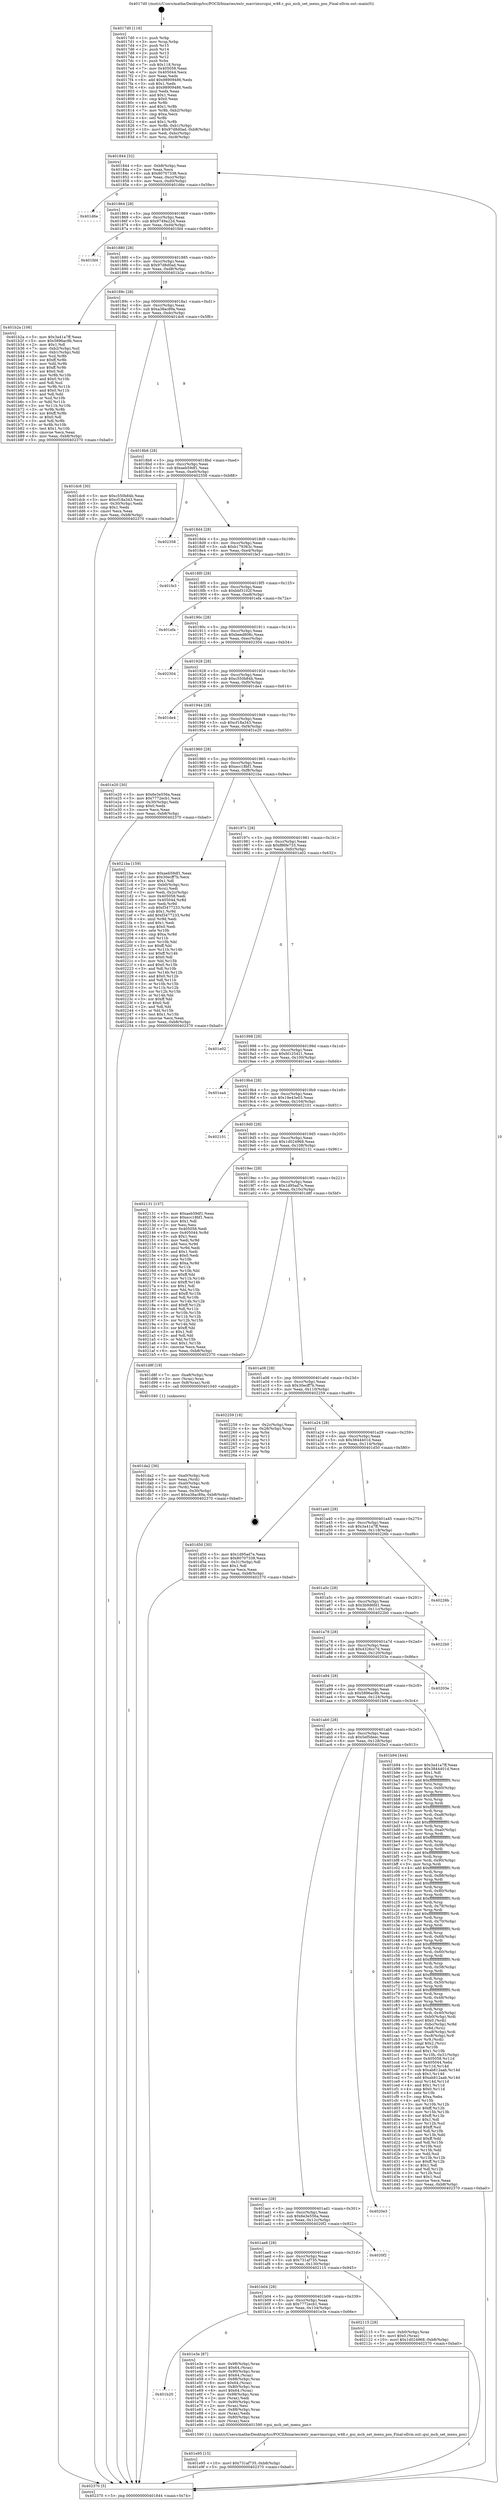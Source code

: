 digraph "0x4017d0" {
  label = "0x4017d0 (/mnt/c/Users/mathe/Desktop/tcc/POCII/binaries/extr_macvimsrcgui_w48.c_gui_mch_set_menu_pos_Final-ollvm.out::main(0))"
  labelloc = "t"
  node[shape=record]

  Entry [label="",width=0.3,height=0.3,shape=circle,fillcolor=black,style=filled]
  "0x401844" [label="{
     0x401844 [32]\l
     | [instrs]\l
     &nbsp;&nbsp;0x401844 \<+6\>: mov -0xb8(%rbp),%eax\l
     &nbsp;&nbsp;0x40184a \<+2\>: mov %eax,%ecx\l
     &nbsp;&nbsp;0x40184c \<+6\>: sub $0x80707338,%ecx\l
     &nbsp;&nbsp;0x401852 \<+6\>: mov %eax,-0xcc(%rbp)\l
     &nbsp;&nbsp;0x401858 \<+6\>: mov %ecx,-0xd0(%rbp)\l
     &nbsp;&nbsp;0x40185e \<+6\>: je 0000000000401d6e \<main+0x59e\>\l
  }"]
  "0x401d6e" [label="{
     0x401d6e\l
  }", style=dashed]
  "0x401864" [label="{
     0x401864 [28]\l
     | [instrs]\l
     &nbsp;&nbsp;0x401864 \<+5\>: jmp 0000000000401869 \<main+0x99\>\l
     &nbsp;&nbsp;0x401869 \<+6\>: mov -0xcc(%rbp),%eax\l
     &nbsp;&nbsp;0x40186f \<+5\>: sub $0x9749a22d,%eax\l
     &nbsp;&nbsp;0x401874 \<+6\>: mov %eax,-0xd4(%rbp)\l
     &nbsp;&nbsp;0x40187a \<+6\>: je 0000000000401fd4 \<main+0x804\>\l
  }"]
  Exit [label="",width=0.3,height=0.3,shape=circle,fillcolor=black,style=filled,peripheries=2]
  "0x401fd4" [label="{
     0x401fd4\l
  }", style=dashed]
  "0x401880" [label="{
     0x401880 [28]\l
     | [instrs]\l
     &nbsp;&nbsp;0x401880 \<+5\>: jmp 0000000000401885 \<main+0xb5\>\l
     &nbsp;&nbsp;0x401885 \<+6\>: mov -0xcc(%rbp),%eax\l
     &nbsp;&nbsp;0x40188b \<+5\>: sub $0x97d8d0ad,%eax\l
     &nbsp;&nbsp;0x401890 \<+6\>: mov %eax,-0xd8(%rbp)\l
     &nbsp;&nbsp;0x401896 \<+6\>: je 0000000000401b2a \<main+0x35a\>\l
  }"]
  "0x401e95" [label="{
     0x401e95 [15]\l
     | [instrs]\l
     &nbsp;&nbsp;0x401e95 \<+10\>: movl $0x731af735,-0xb8(%rbp)\l
     &nbsp;&nbsp;0x401e9f \<+5\>: jmp 0000000000402370 \<main+0xba0\>\l
  }"]
  "0x401b2a" [label="{
     0x401b2a [106]\l
     | [instrs]\l
     &nbsp;&nbsp;0x401b2a \<+5\>: mov $0x3a41a7ff,%eax\l
     &nbsp;&nbsp;0x401b2f \<+5\>: mov $0x5896ac9b,%ecx\l
     &nbsp;&nbsp;0x401b34 \<+2\>: mov $0x1,%dl\l
     &nbsp;&nbsp;0x401b36 \<+7\>: mov -0xb2(%rbp),%sil\l
     &nbsp;&nbsp;0x401b3d \<+7\>: mov -0xb1(%rbp),%dil\l
     &nbsp;&nbsp;0x401b44 \<+3\>: mov %sil,%r8b\l
     &nbsp;&nbsp;0x401b47 \<+4\>: xor $0xff,%r8b\l
     &nbsp;&nbsp;0x401b4b \<+3\>: mov %dil,%r9b\l
     &nbsp;&nbsp;0x401b4e \<+4\>: xor $0xff,%r9b\l
     &nbsp;&nbsp;0x401b52 \<+3\>: xor $0x0,%dl\l
     &nbsp;&nbsp;0x401b55 \<+3\>: mov %r8b,%r10b\l
     &nbsp;&nbsp;0x401b58 \<+4\>: and $0x0,%r10b\l
     &nbsp;&nbsp;0x401b5c \<+3\>: and %dl,%sil\l
     &nbsp;&nbsp;0x401b5f \<+3\>: mov %r9b,%r11b\l
     &nbsp;&nbsp;0x401b62 \<+4\>: and $0x0,%r11b\l
     &nbsp;&nbsp;0x401b66 \<+3\>: and %dl,%dil\l
     &nbsp;&nbsp;0x401b69 \<+3\>: or %sil,%r10b\l
     &nbsp;&nbsp;0x401b6c \<+3\>: or %dil,%r11b\l
     &nbsp;&nbsp;0x401b6f \<+3\>: xor %r11b,%r10b\l
     &nbsp;&nbsp;0x401b72 \<+3\>: or %r9b,%r8b\l
     &nbsp;&nbsp;0x401b75 \<+4\>: xor $0xff,%r8b\l
     &nbsp;&nbsp;0x401b79 \<+3\>: or $0x0,%dl\l
     &nbsp;&nbsp;0x401b7c \<+3\>: and %dl,%r8b\l
     &nbsp;&nbsp;0x401b7f \<+3\>: or %r8b,%r10b\l
     &nbsp;&nbsp;0x401b82 \<+4\>: test $0x1,%r10b\l
     &nbsp;&nbsp;0x401b86 \<+3\>: cmovne %ecx,%eax\l
     &nbsp;&nbsp;0x401b89 \<+6\>: mov %eax,-0xb8(%rbp)\l
     &nbsp;&nbsp;0x401b8f \<+5\>: jmp 0000000000402370 \<main+0xba0\>\l
  }"]
  "0x40189c" [label="{
     0x40189c [28]\l
     | [instrs]\l
     &nbsp;&nbsp;0x40189c \<+5\>: jmp 00000000004018a1 \<main+0xd1\>\l
     &nbsp;&nbsp;0x4018a1 \<+6\>: mov -0xcc(%rbp),%eax\l
     &nbsp;&nbsp;0x4018a7 \<+5\>: sub $0xa38ac89a,%eax\l
     &nbsp;&nbsp;0x4018ac \<+6\>: mov %eax,-0xdc(%rbp)\l
     &nbsp;&nbsp;0x4018b2 \<+6\>: je 0000000000401dc6 \<main+0x5f6\>\l
  }"]
  "0x402370" [label="{
     0x402370 [5]\l
     | [instrs]\l
     &nbsp;&nbsp;0x402370 \<+5\>: jmp 0000000000401844 \<main+0x74\>\l
  }"]
  "0x4017d0" [label="{
     0x4017d0 [116]\l
     | [instrs]\l
     &nbsp;&nbsp;0x4017d0 \<+1\>: push %rbp\l
     &nbsp;&nbsp;0x4017d1 \<+3\>: mov %rsp,%rbp\l
     &nbsp;&nbsp;0x4017d4 \<+2\>: push %r15\l
     &nbsp;&nbsp;0x4017d6 \<+2\>: push %r14\l
     &nbsp;&nbsp;0x4017d8 \<+2\>: push %r13\l
     &nbsp;&nbsp;0x4017da \<+2\>: push %r12\l
     &nbsp;&nbsp;0x4017dc \<+1\>: push %rbx\l
     &nbsp;&nbsp;0x4017dd \<+7\>: sub $0x118,%rsp\l
     &nbsp;&nbsp;0x4017e4 \<+7\>: mov 0x405058,%eax\l
     &nbsp;&nbsp;0x4017eb \<+7\>: mov 0x405044,%ecx\l
     &nbsp;&nbsp;0x4017f2 \<+2\>: mov %eax,%edx\l
     &nbsp;&nbsp;0x4017f4 \<+6\>: add $0x98909486,%edx\l
     &nbsp;&nbsp;0x4017fa \<+3\>: sub $0x1,%edx\l
     &nbsp;&nbsp;0x4017fd \<+6\>: sub $0x98909486,%edx\l
     &nbsp;&nbsp;0x401803 \<+3\>: imul %edx,%eax\l
     &nbsp;&nbsp;0x401806 \<+3\>: and $0x1,%eax\l
     &nbsp;&nbsp;0x401809 \<+3\>: cmp $0x0,%eax\l
     &nbsp;&nbsp;0x40180c \<+4\>: sete %r8b\l
     &nbsp;&nbsp;0x401810 \<+4\>: and $0x1,%r8b\l
     &nbsp;&nbsp;0x401814 \<+7\>: mov %r8b,-0xb2(%rbp)\l
     &nbsp;&nbsp;0x40181b \<+3\>: cmp $0xa,%ecx\l
     &nbsp;&nbsp;0x40181e \<+4\>: setl %r8b\l
     &nbsp;&nbsp;0x401822 \<+4\>: and $0x1,%r8b\l
     &nbsp;&nbsp;0x401826 \<+7\>: mov %r8b,-0xb1(%rbp)\l
     &nbsp;&nbsp;0x40182d \<+10\>: movl $0x97d8d0ad,-0xb8(%rbp)\l
     &nbsp;&nbsp;0x401837 \<+6\>: mov %edi,-0xbc(%rbp)\l
     &nbsp;&nbsp;0x40183d \<+7\>: mov %rsi,-0xc8(%rbp)\l
  }"]
  "0x401b20" [label="{
     0x401b20\l
  }", style=dashed]
  "0x401dc6" [label="{
     0x401dc6 [30]\l
     | [instrs]\l
     &nbsp;&nbsp;0x401dc6 \<+5\>: mov $0xc550b84b,%eax\l
     &nbsp;&nbsp;0x401dcb \<+5\>: mov $0xcf18a343,%ecx\l
     &nbsp;&nbsp;0x401dd0 \<+3\>: mov -0x30(%rbp),%edx\l
     &nbsp;&nbsp;0x401dd3 \<+3\>: cmp $0x1,%edx\l
     &nbsp;&nbsp;0x401dd6 \<+3\>: cmovl %ecx,%eax\l
     &nbsp;&nbsp;0x401dd9 \<+6\>: mov %eax,-0xb8(%rbp)\l
     &nbsp;&nbsp;0x401ddf \<+5\>: jmp 0000000000402370 \<main+0xba0\>\l
  }"]
  "0x4018b8" [label="{
     0x4018b8 [28]\l
     | [instrs]\l
     &nbsp;&nbsp;0x4018b8 \<+5\>: jmp 00000000004018bd \<main+0xed\>\l
     &nbsp;&nbsp;0x4018bd \<+6\>: mov -0xcc(%rbp),%eax\l
     &nbsp;&nbsp;0x4018c3 \<+5\>: sub $0xaeb59df1,%eax\l
     &nbsp;&nbsp;0x4018c8 \<+6\>: mov %eax,-0xe0(%rbp)\l
     &nbsp;&nbsp;0x4018ce \<+6\>: je 0000000000402358 \<main+0xb88\>\l
  }"]
  "0x401e3e" [label="{
     0x401e3e [87]\l
     | [instrs]\l
     &nbsp;&nbsp;0x401e3e \<+7\>: mov -0x98(%rbp),%rax\l
     &nbsp;&nbsp;0x401e45 \<+6\>: movl $0x64,(%rax)\l
     &nbsp;&nbsp;0x401e4b \<+7\>: mov -0x90(%rbp),%rax\l
     &nbsp;&nbsp;0x401e52 \<+6\>: movl $0x64,(%rax)\l
     &nbsp;&nbsp;0x401e58 \<+7\>: mov -0x88(%rbp),%rax\l
     &nbsp;&nbsp;0x401e5f \<+6\>: movl $0x64,(%rax)\l
     &nbsp;&nbsp;0x401e65 \<+4\>: mov -0x80(%rbp),%rax\l
     &nbsp;&nbsp;0x401e69 \<+6\>: movl $0x64,(%rax)\l
     &nbsp;&nbsp;0x401e6f \<+7\>: mov -0x98(%rbp),%rax\l
     &nbsp;&nbsp;0x401e76 \<+2\>: mov (%rax),%edi\l
     &nbsp;&nbsp;0x401e78 \<+7\>: mov -0x90(%rbp),%rax\l
     &nbsp;&nbsp;0x401e7f \<+2\>: mov (%rax),%esi\l
     &nbsp;&nbsp;0x401e81 \<+7\>: mov -0x88(%rbp),%rax\l
     &nbsp;&nbsp;0x401e88 \<+2\>: mov (%rax),%edx\l
     &nbsp;&nbsp;0x401e8a \<+4\>: mov -0x80(%rbp),%rax\l
     &nbsp;&nbsp;0x401e8e \<+2\>: mov (%rax),%ecx\l
     &nbsp;&nbsp;0x401e90 \<+5\>: call 0000000000401590 \<gui_mch_set_menu_pos\>\l
     | [calls]\l
     &nbsp;&nbsp;0x401590 \{1\} (/mnt/c/Users/mathe/Desktop/tcc/POCII/binaries/extr_macvimsrcgui_w48.c_gui_mch_set_menu_pos_Final-ollvm.out::gui_mch_set_menu_pos)\l
  }"]
  "0x402358" [label="{
     0x402358\l
  }", style=dashed]
  "0x4018d4" [label="{
     0x4018d4 [28]\l
     | [instrs]\l
     &nbsp;&nbsp;0x4018d4 \<+5\>: jmp 00000000004018d9 \<main+0x109\>\l
     &nbsp;&nbsp;0x4018d9 \<+6\>: mov -0xcc(%rbp),%eax\l
     &nbsp;&nbsp;0x4018df \<+5\>: sub $0xb179363c,%eax\l
     &nbsp;&nbsp;0x4018e4 \<+6\>: mov %eax,-0xe4(%rbp)\l
     &nbsp;&nbsp;0x4018ea \<+6\>: je 0000000000401fe3 \<main+0x813\>\l
  }"]
  "0x401b04" [label="{
     0x401b04 [28]\l
     | [instrs]\l
     &nbsp;&nbsp;0x401b04 \<+5\>: jmp 0000000000401b09 \<main+0x339\>\l
     &nbsp;&nbsp;0x401b09 \<+6\>: mov -0xcc(%rbp),%eax\l
     &nbsp;&nbsp;0x401b0f \<+5\>: sub $0x7772ecb1,%eax\l
     &nbsp;&nbsp;0x401b14 \<+6\>: mov %eax,-0x134(%rbp)\l
     &nbsp;&nbsp;0x401b1a \<+6\>: je 0000000000401e3e \<main+0x66e\>\l
  }"]
  "0x401fe3" [label="{
     0x401fe3\l
  }", style=dashed]
  "0x4018f0" [label="{
     0x4018f0 [28]\l
     | [instrs]\l
     &nbsp;&nbsp;0x4018f0 \<+5\>: jmp 00000000004018f5 \<main+0x125\>\l
     &nbsp;&nbsp;0x4018f5 \<+6\>: mov -0xcc(%rbp),%eax\l
     &nbsp;&nbsp;0x4018fb \<+5\>: sub $0xbbf3102f,%eax\l
     &nbsp;&nbsp;0x401900 \<+6\>: mov %eax,-0xe8(%rbp)\l
     &nbsp;&nbsp;0x401906 \<+6\>: je 0000000000401efa \<main+0x72a\>\l
  }"]
  "0x402115" [label="{
     0x402115 [28]\l
     | [instrs]\l
     &nbsp;&nbsp;0x402115 \<+7\>: mov -0xb0(%rbp),%rax\l
     &nbsp;&nbsp;0x40211c \<+6\>: movl $0x0,(%rax)\l
     &nbsp;&nbsp;0x402122 \<+10\>: movl $0x1d024968,-0xb8(%rbp)\l
     &nbsp;&nbsp;0x40212c \<+5\>: jmp 0000000000402370 \<main+0xba0\>\l
  }"]
  "0x401efa" [label="{
     0x401efa\l
  }", style=dashed]
  "0x40190c" [label="{
     0x40190c [28]\l
     | [instrs]\l
     &nbsp;&nbsp;0x40190c \<+5\>: jmp 0000000000401911 \<main+0x141\>\l
     &nbsp;&nbsp;0x401911 \<+6\>: mov -0xcc(%rbp),%eax\l
     &nbsp;&nbsp;0x401917 \<+5\>: sub $0xbeed808c,%eax\l
     &nbsp;&nbsp;0x40191c \<+6\>: mov %eax,-0xec(%rbp)\l
     &nbsp;&nbsp;0x401922 \<+6\>: je 0000000000402304 \<main+0xb34\>\l
  }"]
  "0x401ae8" [label="{
     0x401ae8 [28]\l
     | [instrs]\l
     &nbsp;&nbsp;0x401ae8 \<+5\>: jmp 0000000000401aed \<main+0x31d\>\l
     &nbsp;&nbsp;0x401aed \<+6\>: mov -0xcc(%rbp),%eax\l
     &nbsp;&nbsp;0x401af3 \<+5\>: sub $0x731af735,%eax\l
     &nbsp;&nbsp;0x401af8 \<+6\>: mov %eax,-0x130(%rbp)\l
     &nbsp;&nbsp;0x401afe \<+6\>: je 0000000000402115 \<main+0x945\>\l
  }"]
  "0x402304" [label="{
     0x402304\l
  }", style=dashed]
  "0x401928" [label="{
     0x401928 [28]\l
     | [instrs]\l
     &nbsp;&nbsp;0x401928 \<+5\>: jmp 000000000040192d \<main+0x15d\>\l
     &nbsp;&nbsp;0x40192d \<+6\>: mov -0xcc(%rbp),%eax\l
     &nbsp;&nbsp;0x401933 \<+5\>: sub $0xc550b84b,%eax\l
     &nbsp;&nbsp;0x401938 \<+6\>: mov %eax,-0xf0(%rbp)\l
     &nbsp;&nbsp;0x40193e \<+6\>: je 0000000000401de4 \<main+0x614\>\l
  }"]
  "0x4020f2" [label="{
     0x4020f2\l
  }", style=dashed]
  "0x401de4" [label="{
     0x401de4\l
  }", style=dashed]
  "0x401944" [label="{
     0x401944 [28]\l
     | [instrs]\l
     &nbsp;&nbsp;0x401944 \<+5\>: jmp 0000000000401949 \<main+0x179\>\l
     &nbsp;&nbsp;0x401949 \<+6\>: mov -0xcc(%rbp),%eax\l
     &nbsp;&nbsp;0x40194f \<+5\>: sub $0xcf18a343,%eax\l
     &nbsp;&nbsp;0x401954 \<+6\>: mov %eax,-0xf4(%rbp)\l
     &nbsp;&nbsp;0x40195a \<+6\>: je 0000000000401e20 \<main+0x650\>\l
  }"]
  "0x401acc" [label="{
     0x401acc [28]\l
     | [instrs]\l
     &nbsp;&nbsp;0x401acc \<+5\>: jmp 0000000000401ad1 \<main+0x301\>\l
     &nbsp;&nbsp;0x401ad1 \<+6\>: mov -0xcc(%rbp),%eax\l
     &nbsp;&nbsp;0x401ad7 \<+5\>: sub $0x6e3e556a,%eax\l
     &nbsp;&nbsp;0x401adc \<+6\>: mov %eax,-0x12c(%rbp)\l
     &nbsp;&nbsp;0x401ae2 \<+6\>: je 00000000004020f2 \<main+0x922\>\l
  }"]
  "0x401e20" [label="{
     0x401e20 [30]\l
     | [instrs]\l
     &nbsp;&nbsp;0x401e20 \<+5\>: mov $0x6e3e556a,%eax\l
     &nbsp;&nbsp;0x401e25 \<+5\>: mov $0x7772ecb1,%ecx\l
     &nbsp;&nbsp;0x401e2a \<+3\>: mov -0x30(%rbp),%edx\l
     &nbsp;&nbsp;0x401e2d \<+3\>: cmp $0x0,%edx\l
     &nbsp;&nbsp;0x401e30 \<+3\>: cmove %ecx,%eax\l
     &nbsp;&nbsp;0x401e33 \<+6\>: mov %eax,-0xb8(%rbp)\l
     &nbsp;&nbsp;0x401e39 \<+5\>: jmp 0000000000402370 \<main+0xba0\>\l
  }"]
  "0x401960" [label="{
     0x401960 [28]\l
     | [instrs]\l
     &nbsp;&nbsp;0x401960 \<+5\>: jmp 0000000000401965 \<main+0x195\>\l
     &nbsp;&nbsp;0x401965 \<+6\>: mov -0xcc(%rbp),%eax\l
     &nbsp;&nbsp;0x40196b \<+5\>: sub $0xecc18bf1,%eax\l
     &nbsp;&nbsp;0x401970 \<+6\>: mov %eax,-0xf8(%rbp)\l
     &nbsp;&nbsp;0x401976 \<+6\>: je 00000000004021ba \<main+0x9ea\>\l
  }"]
  "0x4020e3" [label="{
     0x4020e3\l
  }", style=dashed]
  "0x4021ba" [label="{
     0x4021ba [159]\l
     | [instrs]\l
     &nbsp;&nbsp;0x4021ba \<+5\>: mov $0xaeb59df1,%eax\l
     &nbsp;&nbsp;0x4021bf \<+5\>: mov $0x30ecff7b,%ecx\l
     &nbsp;&nbsp;0x4021c4 \<+2\>: mov $0x1,%dl\l
     &nbsp;&nbsp;0x4021c6 \<+7\>: mov -0xb0(%rbp),%rsi\l
     &nbsp;&nbsp;0x4021cd \<+2\>: mov (%rsi),%edi\l
     &nbsp;&nbsp;0x4021cf \<+3\>: mov %edi,-0x2c(%rbp)\l
     &nbsp;&nbsp;0x4021d2 \<+7\>: mov 0x405058,%edi\l
     &nbsp;&nbsp;0x4021d9 \<+8\>: mov 0x405044,%r8d\l
     &nbsp;&nbsp;0x4021e1 \<+3\>: mov %edi,%r9d\l
     &nbsp;&nbsp;0x4021e4 \<+7\>: sub $0xf3477233,%r9d\l
     &nbsp;&nbsp;0x4021eb \<+4\>: sub $0x1,%r9d\l
     &nbsp;&nbsp;0x4021ef \<+7\>: add $0xf3477233,%r9d\l
     &nbsp;&nbsp;0x4021f6 \<+4\>: imul %r9d,%edi\l
     &nbsp;&nbsp;0x4021fa \<+3\>: and $0x1,%edi\l
     &nbsp;&nbsp;0x4021fd \<+3\>: cmp $0x0,%edi\l
     &nbsp;&nbsp;0x402200 \<+4\>: sete %r10b\l
     &nbsp;&nbsp;0x402204 \<+4\>: cmp $0xa,%r8d\l
     &nbsp;&nbsp;0x402208 \<+4\>: setl %r11b\l
     &nbsp;&nbsp;0x40220c \<+3\>: mov %r10b,%bl\l
     &nbsp;&nbsp;0x40220f \<+3\>: xor $0xff,%bl\l
     &nbsp;&nbsp;0x402212 \<+3\>: mov %r11b,%r14b\l
     &nbsp;&nbsp;0x402215 \<+4\>: xor $0xff,%r14b\l
     &nbsp;&nbsp;0x402219 \<+3\>: xor $0x0,%dl\l
     &nbsp;&nbsp;0x40221c \<+3\>: mov %bl,%r15b\l
     &nbsp;&nbsp;0x40221f \<+4\>: and $0x0,%r15b\l
     &nbsp;&nbsp;0x402223 \<+3\>: and %dl,%r10b\l
     &nbsp;&nbsp;0x402226 \<+3\>: mov %r14b,%r12b\l
     &nbsp;&nbsp;0x402229 \<+4\>: and $0x0,%r12b\l
     &nbsp;&nbsp;0x40222d \<+3\>: and %dl,%r11b\l
     &nbsp;&nbsp;0x402230 \<+3\>: or %r10b,%r15b\l
     &nbsp;&nbsp;0x402233 \<+3\>: or %r11b,%r12b\l
     &nbsp;&nbsp;0x402236 \<+3\>: xor %r12b,%r15b\l
     &nbsp;&nbsp;0x402239 \<+3\>: or %r14b,%bl\l
     &nbsp;&nbsp;0x40223c \<+3\>: xor $0xff,%bl\l
     &nbsp;&nbsp;0x40223f \<+3\>: or $0x0,%dl\l
     &nbsp;&nbsp;0x402242 \<+2\>: and %dl,%bl\l
     &nbsp;&nbsp;0x402244 \<+3\>: or %bl,%r15b\l
     &nbsp;&nbsp;0x402247 \<+4\>: test $0x1,%r15b\l
     &nbsp;&nbsp;0x40224b \<+3\>: cmovne %ecx,%eax\l
     &nbsp;&nbsp;0x40224e \<+6\>: mov %eax,-0xb8(%rbp)\l
     &nbsp;&nbsp;0x402254 \<+5\>: jmp 0000000000402370 \<main+0xba0\>\l
  }"]
  "0x40197c" [label="{
     0x40197c [28]\l
     | [instrs]\l
     &nbsp;&nbsp;0x40197c \<+5\>: jmp 0000000000401981 \<main+0x1b1\>\l
     &nbsp;&nbsp;0x401981 \<+6\>: mov -0xcc(%rbp),%eax\l
     &nbsp;&nbsp;0x401987 \<+5\>: sub $0xf86fe733,%eax\l
     &nbsp;&nbsp;0x40198c \<+6\>: mov %eax,-0xfc(%rbp)\l
     &nbsp;&nbsp;0x401992 \<+6\>: je 0000000000401e02 \<main+0x632\>\l
  }"]
  "0x401da2" [label="{
     0x401da2 [36]\l
     | [instrs]\l
     &nbsp;&nbsp;0x401da2 \<+7\>: mov -0xa0(%rbp),%rdi\l
     &nbsp;&nbsp;0x401da9 \<+2\>: mov %eax,(%rdi)\l
     &nbsp;&nbsp;0x401dab \<+7\>: mov -0xa0(%rbp),%rdi\l
     &nbsp;&nbsp;0x401db2 \<+2\>: mov (%rdi),%eax\l
     &nbsp;&nbsp;0x401db4 \<+3\>: mov %eax,-0x30(%rbp)\l
     &nbsp;&nbsp;0x401db7 \<+10\>: movl $0xa38ac89a,-0xb8(%rbp)\l
     &nbsp;&nbsp;0x401dc1 \<+5\>: jmp 0000000000402370 \<main+0xba0\>\l
  }"]
  "0x401e02" [label="{
     0x401e02\l
  }", style=dashed]
  "0x401998" [label="{
     0x401998 [28]\l
     | [instrs]\l
     &nbsp;&nbsp;0x401998 \<+5\>: jmp 000000000040199d \<main+0x1cd\>\l
     &nbsp;&nbsp;0x40199d \<+6\>: mov -0xcc(%rbp),%eax\l
     &nbsp;&nbsp;0x4019a3 \<+5\>: sub $0xfd125421,%eax\l
     &nbsp;&nbsp;0x4019a8 \<+6\>: mov %eax,-0x100(%rbp)\l
     &nbsp;&nbsp;0x4019ae \<+6\>: je 0000000000401ea4 \<main+0x6d4\>\l
  }"]
  "0x401ab0" [label="{
     0x401ab0 [28]\l
     | [instrs]\l
     &nbsp;&nbsp;0x401ab0 \<+5\>: jmp 0000000000401ab5 \<main+0x2e5\>\l
     &nbsp;&nbsp;0x401ab5 \<+6\>: mov -0xcc(%rbp),%eax\l
     &nbsp;&nbsp;0x401abb \<+5\>: sub $0x5ef5deec,%eax\l
     &nbsp;&nbsp;0x401ac0 \<+6\>: mov %eax,-0x128(%rbp)\l
     &nbsp;&nbsp;0x401ac6 \<+6\>: je 00000000004020e3 \<main+0x913\>\l
  }"]
  "0x401ea4" [label="{
     0x401ea4\l
  }", style=dashed]
  "0x4019b4" [label="{
     0x4019b4 [28]\l
     | [instrs]\l
     &nbsp;&nbsp;0x4019b4 \<+5\>: jmp 00000000004019b9 \<main+0x1e9\>\l
     &nbsp;&nbsp;0x4019b9 \<+6\>: mov -0xcc(%rbp),%eax\l
     &nbsp;&nbsp;0x4019bf \<+5\>: sub $0x19e43e03,%eax\l
     &nbsp;&nbsp;0x4019c4 \<+6\>: mov %eax,-0x104(%rbp)\l
     &nbsp;&nbsp;0x4019ca \<+6\>: je 0000000000402101 \<main+0x931\>\l
  }"]
  "0x401b94" [label="{
     0x401b94 [444]\l
     | [instrs]\l
     &nbsp;&nbsp;0x401b94 \<+5\>: mov $0x3a41a7ff,%eax\l
     &nbsp;&nbsp;0x401b99 \<+5\>: mov $0x3844401d,%ecx\l
     &nbsp;&nbsp;0x401b9e \<+2\>: mov $0x1,%dl\l
     &nbsp;&nbsp;0x401ba0 \<+3\>: mov %rsp,%rsi\l
     &nbsp;&nbsp;0x401ba3 \<+4\>: add $0xfffffffffffffff0,%rsi\l
     &nbsp;&nbsp;0x401ba7 \<+3\>: mov %rsi,%rsp\l
     &nbsp;&nbsp;0x401baa \<+7\>: mov %rsi,-0xb0(%rbp)\l
     &nbsp;&nbsp;0x401bb1 \<+3\>: mov %rsp,%rsi\l
     &nbsp;&nbsp;0x401bb4 \<+4\>: add $0xfffffffffffffff0,%rsi\l
     &nbsp;&nbsp;0x401bb8 \<+3\>: mov %rsi,%rsp\l
     &nbsp;&nbsp;0x401bbb \<+3\>: mov %rsp,%rdi\l
     &nbsp;&nbsp;0x401bbe \<+4\>: add $0xfffffffffffffff0,%rdi\l
     &nbsp;&nbsp;0x401bc2 \<+3\>: mov %rdi,%rsp\l
     &nbsp;&nbsp;0x401bc5 \<+7\>: mov %rdi,-0xa8(%rbp)\l
     &nbsp;&nbsp;0x401bcc \<+3\>: mov %rsp,%rdi\l
     &nbsp;&nbsp;0x401bcf \<+4\>: add $0xfffffffffffffff0,%rdi\l
     &nbsp;&nbsp;0x401bd3 \<+3\>: mov %rdi,%rsp\l
     &nbsp;&nbsp;0x401bd6 \<+7\>: mov %rdi,-0xa0(%rbp)\l
     &nbsp;&nbsp;0x401bdd \<+3\>: mov %rsp,%rdi\l
     &nbsp;&nbsp;0x401be0 \<+4\>: add $0xfffffffffffffff0,%rdi\l
     &nbsp;&nbsp;0x401be4 \<+3\>: mov %rdi,%rsp\l
     &nbsp;&nbsp;0x401be7 \<+7\>: mov %rdi,-0x98(%rbp)\l
     &nbsp;&nbsp;0x401bee \<+3\>: mov %rsp,%rdi\l
     &nbsp;&nbsp;0x401bf1 \<+4\>: add $0xfffffffffffffff0,%rdi\l
     &nbsp;&nbsp;0x401bf5 \<+3\>: mov %rdi,%rsp\l
     &nbsp;&nbsp;0x401bf8 \<+7\>: mov %rdi,-0x90(%rbp)\l
     &nbsp;&nbsp;0x401bff \<+3\>: mov %rsp,%rdi\l
     &nbsp;&nbsp;0x401c02 \<+4\>: add $0xfffffffffffffff0,%rdi\l
     &nbsp;&nbsp;0x401c06 \<+3\>: mov %rdi,%rsp\l
     &nbsp;&nbsp;0x401c09 \<+7\>: mov %rdi,-0x88(%rbp)\l
     &nbsp;&nbsp;0x401c10 \<+3\>: mov %rsp,%rdi\l
     &nbsp;&nbsp;0x401c13 \<+4\>: add $0xfffffffffffffff0,%rdi\l
     &nbsp;&nbsp;0x401c17 \<+3\>: mov %rdi,%rsp\l
     &nbsp;&nbsp;0x401c1a \<+4\>: mov %rdi,-0x80(%rbp)\l
     &nbsp;&nbsp;0x401c1e \<+3\>: mov %rsp,%rdi\l
     &nbsp;&nbsp;0x401c21 \<+4\>: add $0xfffffffffffffff0,%rdi\l
     &nbsp;&nbsp;0x401c25 \<+3\>: mov %rdi,%rsp\l
     &nbsp;&nbsp;0x401c28 \<+4\>: mov %rdi,-0x78(%rbp)\l
     &nbsp;&nbsp;0x401c2c \<+3\>: mov %rsp,%rdi\l
     &nbsp;&nbsp;0x401c2f \<+4\>: add $0xfffffffffffffff0,%rdi\l
     &nbsp;&nbsp;0x401c33 \<+3\>: mov %rdi,%rsp\l
     &nbsp;&nbsp;0x401c36 \<+4\>: mov %rdi,-0x70(%rbp)\l
     &nbsp;&nbsp;0x401c3a \<+3\>: mov %rsp,%rdi\l
     &nbsp;&nbsp;0x401c3d \<+4\>: add $0xfffffffffffffff0,%rdi\l
     &nbsp;&nbsp;0x401c41 \<+3\>: mov %rdi,%rsp\l
     &nbsp;&nbsp;0x401c44 \<+4\>: mov %rdi,-0x68(%rbp)\l
     &nbsp;&nbsp;0x401c48 \<+3\>: mov %rsp,%rdi\l
     &nbsp;&nbsp;0x401c4b \<+4\>: add $0xfffffffffffffff0,%rdi\l
     &nbsp;&nbsp;0x401c4f \<+3\>: mov %rdi,%rsp\l
     &nbsp;&nbsp;0x401c52 \<+4\>: mov %rdi,-0x60(%rbp)\l
     &nbsp;&nbsp;0x401c56 \<+3\>: mov %rsp,%rdi\l
     &nbsp;&nbsp;0x401c59 \<+4\>: add $0xfffffffffffffff0,%rdi\l
     &nbsp;&nbsp;0x401c5d \<+3\>: mov %rdi,%rsp\l
     &nbsp;&nbsp;0x401c60 \<+4\>: mov %rdi,-0x58(%rbp)\l
     &nbsp;&nbsp;0x401c64 \<+3\>: mov %rsp,%rdi\l
     &nbsp;&nbsp;0x401c67 \<+4\>: add $0xfffffffffffffff0,%rdi\l
     &nbsp;&nbsp;0x401c6b \<+3\>: mov %rdi,%rsp\l
     &nbsp;&nbsp;0x401c6e \<+4\>: mov %rdi,-0x50(%rbp)\l
     &nbsp;&nbsp;0x401c72 \<+3\>: mov %rsp,%rdi\l
     &nbsp;&nbsp;0x401c75 \<+4\>: add $0xfffffffffffffff0,%rdi\l
     &nbsp;&nbsp;0x401c79 \<+3\>: mov %rdi,%rsp\l
     &nbsp;&nbsp;0x401c7c \<+4\>: mov %rdi,-0x48(%rbp)\l
     &nbsp;&nbsp;0x401c80 \<+3\>: mov %rsp,%rdi\l
     &nbsp;&nbsp;0x401c83 \<+4\>: add $0xfffffffffffffff0,%rdi\l
     &nbsp;&nbsp;0x401c87 \<+3\>: mov %rdi,%rsp\l
     &nbsp;&nbsp;0x401c8a \<+4\>: mov %rdi,-0x40(%rbp)\l
     &nbsp;&nbsp;0x401c8e \<+7\>: mov -0xb0(%rbp),%rdi\l
     &nbsp;&nbsp;0x401c95 \<+6\>: movl $0x0,(%rdi)\l
     &nbsp;&nbsp;0x401c9b \<+7\>: mov -0xbc(%rbp),%r8d\l
     &nbsp;&nbsp;0x401ca2 \<+3\>: mov %r8d,(%rsi)\l
     &nbsp;&nbsp;0x401ca5 \<+7\>: mov -0xa8(%rbp),%rdi\l
     &nbsp;&nbsp;0x401cac \<+7\>: mov -0xc8(%rbp),%r9\l
     &nbsp;&nbsp;0x401cb3 \<+3\>: mov %r9,(%rdi)\l
     &nbsp;&nbsp;0x401cb6 \<+3\>: cmpl $0x2,(%rsi)\l
     &nbsp;&nbsp;0x401cb9 \<+4\>: setne %r10b\l
     &nbsp;&nbsp;0x401cbd \<+4\>: and $0x1,%r10b\l
     &nbsp;&nbsp;0x401cc1 \<+4\>: mov %r10b,-0x31(%rbp)\l
     &nbsp;&nbsp;0x401cc5 \<+8\>: mov 0x405058,%r11d\l
     &nbsp;&nbsp;0x401ccd \<+7\>: mov 0x405044,%ebx\l
     &nbsp;&nbsp;0x401cd4 \<+3\>: mov %r11d,%r14d\l
     &nbsp;&nbsp;0x401cd7 \<+7\>: sub $0xab812aab,%r14d\l
     &nbsp;&nbsp;0x401cde \<+4\>: sub $0x1,%r14d\l
     &nbsp;&nbsp;0x401ce2 \<+7\>: add $0xab812aab,%r14d\l
     &nbsp;&nbsp;0x401ce9 \<+4\>: imul %r14d,%r11d\l
     &nbsp;&nbsp;0x401ced \<+4\>: and $0x1,%r11d\l
     &nbsp;&nbsp;0x401cf1 \<+4\>: cmp $0x0,%r11d\l
     &nbsp;&nbsp;0x401cf5 \<+4\>: sete %r10b\l
     &nbsp;&nbsp;0x401cf9 \<+3\>: cmp $0xa,%ebx\l
     &nbsp;&nbsp;0x401cfc \<+4\>: setl %r15b\l
     &nbsp;&nbsp;0x401d00 \<+3\>: mov %r10b,%r12b\l
     &nbsp;&nbsp;0x401d03 \<+4\>: xor $0xff,%r12b\l
     &nbsp;&nbsp;0x401d07 \<+3\>: mov %r15b,%r13b\l
     &nbsp;&nbsp;0x401d0a \<+4\>: xor $0xff,%r13b\l
     &nbsp;&nbsp;0x401d0e \<+3\>: xor $0x1,%dl\l
     &nbsp;&nbsp;0x401d11 \<+3\>: mov %r12b,%sil\l
     &nbsp;&nbsp;0x401d14 \<+4\>: and $0xff,%sil\l
     &nbsp;&nbsp;0x401d18 \<+3\>: and %dl,%r10b\l
     &nbsp;&nbsp;0x401d1b \<+3\>: mov %r13b,%dil\l
     &nbsp;&nbsp;0x401d1e \<+4\>: and $0xff,%dil\l
     &nbsp;&nbsp;0x401d22 \<+3\>: and %dl,%r15b\l
     &nbsp;&nbsp;0x401d25 \<+3\>: or %r10b,%sil\l
     &nbsp;&nbsp;0x401d28 \<+3\>: or %r15b,%dil\l
     &nbsp;&nbsp;0x401d2b \<+3\>: xor %dil,%sil\l
     &nbsp;&nbsp;0x401d2e \<+3\>: or %r13b,%r12b\l
     &nbsp;&nbsp;0x401d31 \<+4\>: xor $0xff,%r12b\l
     &nbsp;&nbsp;0x401d35 \<+3\>: or $0x1,%dl\l
     &nbsp;&nbsp;0x401d38 \<+3\>: and %dl,%r12b\l
     &nbsp;&nbsp;0x401d3b \<+3\>: or %r12b,%sil\l
     &nbsp;&nbsp;0x401d3e \<+4\>: test $0x1,%sil\l
     &nbsp;&nbsp;0x401d42 \<+3\>: cmovne %ecx,%eax\l
     &nbsp;&nbsp;0x401d45 \<+6\>: mov %eax,-0xb8(%rbp)\l
     &nbsp;&nbsp;0x401d4b \<+5\>: jmp 0000000000402370 \<main+0xba0\>\l
  }"]
  "0x402101" [label="{
     0x402101\l
  }", style=dashed]
  "0x4019d0" [label="{
     0x4019d0 [28]\l
     | [instrs]\l
     &nbsp;&nbsp;0x4019d0 \<+5\>: jmp 00000000004019d5 \<main+0x205\>\l
     &nbsp;&nbsp;0x4019d5 \<+6\>: mov -0xcc(%rbp),%eax\l
     &nbsp;&nbsp;0x4019db \<+5\>: sub $0x1d024968,%eax\l
     &nbsp;&nbsp;0x4019e0 \<+6\>: mov %eax,-0x108(%rbp)\l
     &nbsp;&nbsp;0x4019e6 \<+6\>: je 0000000000402131 \<main+0x961\>\l
  }"]
  "0x401a94" [label="{
     0x401a94 [28]\l
     | [instrs]\l
     &nbsp;&nbsp;0x401a94 \<+5\>: jmp 0000000000401a99 \<main+0x2c9\>\l
     &nbsp;&nbsp;0x401a99 \<+6\>: mov -0xcc(%rbp),%eax\l
     &nbsp;&nbsp;0x401a9f \<+5\>: sub $0x5896ac9b,%eax\l
     &nbsp;&nbsp;0x401aa4 \<+6\>: mov %eax,-0x124(%rbp)\l
     &nbsp;&nbsp;0x401aaa \<+6\>: je 0000000000401b94 \<main+0x3c4\>\l
  }"]
  "0x402131" [label="{
     0x402131 [137]\l
     | [instrs]\l
     &nbsp;&nbsp;0x402131 \<+5\>: mov $0xaeb59df1,%eax\l
     &nbsp;&nbsp;0x402136 \<+5\>: mov $0xecc18bf1,%ecx\l
     &nbsp;&nbsp;0x40213b \<+2\>: mov $0x1,%dl\l
     &nbsp;&nbsp;0x40213d \<+2\>: xor %esi,%esi\l
     &nbsp;&nbsp;0x40213f \<+7\>: mov 0x405058,%edi\l
     &nbsp;&nbsp;0x402146 \<+8\>: mov 0x405044,%r8d\l
     &nbsp;&nbsp;0x40214e \<+3\>: sub $0x1,%esi\l
     &nbsp;&nbsp;0x402151 \<+3\>: mov %edi,%r9d\l
     &nbsp;&nbsp;0x402154 \<+3\>: add %esi,%r9d\l
     &nbsp;&nbsp;0x402157 \<+4\>: imul %r9d,%edi\l
     &nbsp;&nbsp;0x40215b \<+3\>: and $0x1,%edi\l
     &nbsp;&nbsp;0x40215e \<+3\>: cmp $0x0,%edi\l
     &nbsp;&nbsp;0x402161 \<+4\>: sete %r10b\l
     &nbsp;&nbsp;0x402165 \<+4\>: cmp $0xa,%r8d\l
     &nbsp;&nbsp;0x402169 \<+4\>: setl %r11b\l
     &nbsp;&nbsp;0x40216d \<+3\>: mov %r10b,%bl\l
     &nbsp;&nbsp;0x402170 \<+3\>: xor $0xff,%bl\l
     &nbsp;&nbsp;0x402173 \<+3\>: mov %r11b,%r14b\l
     &nbsp;&nbsp;0x402176 \<+4\>: xor $0xff,%r14b\l
     &nbsp;&nbsp;0x40217a \<+3\>: xor $0x1,%dl\l
     &nbsp;&nbsp;0x40217d \<+3\>: mov %bl,%r15b\l
     &nbsp;&nbsp;0x402180 \<+4\>: and $0xff,%r15b\l
     &nbsp;&nbsp;0x402184 \<+3\>: and %dl,%r10b\l
     &nbsp;&nbsp;0x402187 \<+3\>: mov %r14b,%r12b\l
     &nbsp;&nbsp;0x40218a \<+4\>: and $0xff,%r12b\l
     &nbsp;&nbsp;0x40218e \<+3\>: and %dl,%r11b\l
     &nbsp;&nbsp;0x402191 \<+3\>: or %r10b,%r15b\l
     &nbsp;&nbsp;0x402194 \<+3\>: or %r11b,%r12b\l
     &nbsp;&nbsp;0x402197 \<+3\>: xor %r12b,%r15b\l
     &nbsp;&nbsp;0x40219a \<+3\>: or %r14b,%bl\l
     &nbsp;&nbsp;0x40219d \<+3\>: xor $0xff,%bl\l
     &nbsp;&nbsp;0x4021a0 \<+3\>: or $0x1,%dl\l
     &nbsp;&nbsp;0x4021a3 \<+2\>: and %dl,%bl\l
     &nbsp;&nbsp;0x4021a5 \<+3\>: or %bl,%r15b\l
     &nbsp;&nbsp;0x4021a8 \<+4\>: test $0x1,%r15b\l
     &nbsp;&nbsp;0x4021ac \<+3\>: cmovne %ecx,%eax\l
     &nbsp;&nbsp;0x4021af \<+6\>: mov %eax,-0xb8(%rbp)\l
     &nbsp;&nbsp;0x4021b5 \<+5\>: jmp 0000000000402370 \<main+0xba0\>\l
  }"]
  "0x4019ec" [label="{
     0x4019ec [28]\l
     | [instrs]\l
     &nbsp;&nbsp;0x4019ec \<+5\>: jmp 00000000004019f1 \<main+0x221\>\l
     &nbsp;&nbsp;0x4019f1 \<+6\>: mov -0xcc(%rbp),%eax\l
     &nbsp;&nbsp;0x4019f7 \<+5\>: sub $0x1d95ad7e,%eax\l
     &nbsp;&nbsp;0x4019fc \<+6\>: mov %eax,-0x10c(%rbp)\l
     &nbsp;&nbsp;0x401a02 \<+6\>: je 0000000000401d8f \<main+0x5bf\>\l
  }"]
  "0x40203e" [label="{
     0x40203e\l
  }", style=dashed]
  "0x401d8f" [label="{
     0x401d8f [19]\l
     | [instrs]\l
     &nbsp;&nbsp;0x401d8f \<+7\>: mov -0xa8(%rbp),%rax\l
     &nbsp;&nbsp;0x401d96 \<+3\>: mov (%rax),%rax\l
     &nbsp;&nbsp;0x401d99 \<+4\>: mov 0x8(%rax),%rdi\l
     &nbsp;&nbsp;0x401d9d \<+5\>: call 0000000000401040 \<atoi@plt\>\l
     | [calls]\l
     &nbsp;&nbsp;0x401040 \{1\} (unknown)\l
  }"]
  "0x401a08" [label="{
     0x401a08 [28]\l
     | [instrs]\l
     &nbsp;&nbsp;0x401a08 \<+5\>: jmp 0000000000401a0d \<main+0x23d\>\l
     &nbsp;&nbsp;0x401a0d \<+6\>: mov -0xcc(%rbp),%eax\l
     &nbsp;&nbsp;0x401a13 \<+5\>: sub $0x30ecff7b,%eax\l
     &nbsp;&nbsp;0x401a18 \<+6\>: mov %eax,-0x110(%rbp)\l
     &nbsp;&nbsp;0x401a1e \<+6\>: je 0000000000402259 \<main+0xa89\>\l
  }"]
  "0x401a78" [label="{
     0x401a78 [28]\l
     | [instrs]\l
     &nbsp;&nbsp;0x401a78 \<+5\>: jmp 0000000000401a7d \<main+0x2ad\>\l
     &nbsp;&nbsp;0x401a7d \<+6\>: mov -0xcc(%rbp),%eax\l
     &nbsp;&nbsp;0x401a83 \<+5\>: sub $0x4326cc7d,%eax\l
     &nbsp;&nbsp;0x401a88 \<+6\>: mov %eax,-0x120(%rbp)\l
     &nbsp;&nbsp;0x401a8e \<+6\>: je 000000000040203e \<main+0x86e\>\l
  }"]
  "0x402259" [label="{
     0x402259 [18]\l
     | [instrs]\l
     &nbsp;&nbsp;0x402259 \<+3\>: mov -0x2c(%rbp),%eax\l
     &nbsp;&nbsp;0x40225c \<+4\>: lea -0x28(%rbp),%rsp\l
     &nbsp;&nbsp;0x402260 \<+1\>: pop %rbx\l
     &nbsp;&nbsp;0x402261 \<+2\>: pop %r12\l
     &nbsp;&nbsp;0x402263 \<+2\>: pop %r13\l
     &nbsp;&nbsp;0x402265 \<+2\>: pop %r14\l
     &nbsp;&nbsp;0x402267 \<+2\>: pop %r15\l
     &nbsp;&nbsp;0x402269 \<+1\>: pop %rbp\l
     &nbsp;&nbsp;0x40226a \<+1\>: ret\l
  }"]
  "0x401a24" [label="{
     0x401a24 [28]\l
     | [instrs]\l
     &nbsp;&nbsp;0x401a24 \<+5\>: jmp 0000000000401a29 \<main+0x259\>\l
     &nbsp;&nbsp;0x401a29 \<+6\>: mov -0xcc(%rbp),%eax\l
     &nbsp;&nbsp;0x401a2f \<+5\>: sub $0x3844401d,%eax\l
     &nbsp;&nbsp;0x401a34 \<+6\>: mov %eax,-0x114(%rbp)\l
     &nbsp;&nbsp;0x401a3a \<+6\>: je 0000000000401d50 \<main+0x580\>\l
  }"]
  "0x4022b0" [label="{
     0x4022b0\l
  }", style=dashed]
  "0x401d50" [label="{
     0x401d50 [30]\l
     | [instrs]\l
     &nbsp;&nbsp;0x401d50 \<+5\>: mov $0x1d95ad7e,%eax\l
     &nbsp;&nbsp;0x401d55 \<+5\>: mov $0x80707338,%ecx\l
     &nbsp;&nbsp;0x401d5a \<+3\>: mov -0x31(%rbp),%dl\l
     &nbsp;&nbsp;0x401d5d \<+3\>: test $0x1,%dl\l
     &nbsp;&nbsp;0x401d60 \<+3\>: cmovne %ecx,%eax\l
     &nbsp;&nbsp;0x401d63 \<+6\>: mov %eax,-0xb8(%rbp)\l
     &nbsp;&nbsp;0x401d69 \<+5\>: jmp 0000000000402370 \<main+0xba0\>\l
  }"]
  "0x401a40" [label="{
     0x401a40 [28]\l
     | [instrs]\l
     &nbsp;&nbsp;0x401a40 \<+5\>: jmp 0000000000401a45 \<main+0x275\>\l
     &nbsp;&nbsp;0x401a45 \<+6\>: mov -0xcc(%rbp),%eax\l
     &nbsp;&nbsp;0x401a4b \<+5\>: sub $0x3a41a7ff,%eax\l
     &nbsp;&nbsp;0x401a50 \<+6\>: mov %eax,-0x118(%rbp)\l
     &nbsp;&nbsp;0x401a56 \<+6\>: je 000000000040226b \<main+0xa9b\>\l
  }"]
  "0x401a5c" [label="{
     0x401a5c [28]\l
     | [instrs]\l
     &nbsp;&nbsp;0x401a5c \<+5\>: jmp 0000000000401a61 \<main+0x291\>\l
     &nbsp;&nbsp;0x401a61 \<+6\>: mov -0xcc(%rbp),%eax\l
     &nbsp;&nbsp;0x401a67 \<+5\>: sub $0x3b9d6fd1,%eax\l
     &nbsp;&nbsp;0x401a6c \<+6\>: mov %eax,-0x11c(%rbp)\l
     &nbsp;&nbsp;0x401a72 \<+6\>: je 00000000004022b0 \<main+0xae0\>\l
  }"]
  "0x40226b" [label="{
     0x40226b\l
  }", style=dashed]
  Entry -> "0x4017d0" [label=" 1"]
  "0x401844" -> "0x401d6e" [label=" 0"]
  "0x401844" -> "0x401864" [label=" 11"]
  "0x402259" -> Exit [label=" 1"]
  "0x401864" -> "0x401fd4" [label=" 0"]
  "0x401864" -> "0x401880" [label=" 11"]
  "0x4021ba" -> "0x402370" [label=" 1"]
  "0x401880" -> "0x401b2a" [label=" 1"]
  "0x401880" -> "0x40189c" [label=" 10"]
  "0x401b2a" -> "0x402370" [label=" 1"]
  "0x4017d0" -> "0x401844" [label=" 1"]
  "0x402370" -> "0x401844" [label=" 10"]
  "0x402131" -> "0x402370" [label=" 1"]
  "0x40189c" -> "0x401dc6" [label=" 1"]
  "0x40189c" -> "0x4018b8" [label=" 9"]
  "0x402115" -> "0x402370" [label=" 1"]
  "0x4018b8" -> "0x402358" [label=" 0"]
  "0x4018b8" -> "0x4018d4" [label=" 9"]
  "0x401e95" -> "0x402370" [label=" 1"]
  "0x4018d4" -> "0x401fe3" [label=" 0"]
  "0x4018d4" -> "0x4018f0" [label=" 9"]
  "0x401b04" -> "0x401b20" [label=" 0"]
  "0x4018f0" -> "0x401efa" [label=" 0"]
  "0x4018f0" -> "0x40190c" [label=" 9"]
  "0x401b04" -> "0x401e3e" [label=" 1"]
  "0x40190c" -> "0x402304" [label=" 0"]
  "0x40190c" -> "0x401928" [label=" 9"]
  "0x401ae8" -> "0x401b04" [label=" 1"]
  "0x401928" -> "0x401de4" [label=" 0"]
  "0x401928" -> "0x401944" [label=" 9"]
  "0x401ae8" -> "0x402115" [label=" 1"]
  "0x401944" -> "0x401e20" [label=" 1"]
  "0x401944" -> "0x401960" [label=" 8"]
  "0x401acc" -> "0x401ae8" [label=" 2"]
  "0x401960" -> "0x4021ba" [label=" 1"]
  "0x401960" -> "0x40197c" [label=" 7"]
  "0x401acc" -> "0x4020f2" [label=" 0"]
  "0x40197c" -> "0x401e02" [label=" 0"]
  "0x40197c" -> "0x401998" [label=" 7"]
  "0x401ab0" -> "0x401acc" [label=" 2"]
  "0x401998" -> "0x401ea4" [label=" 0"]
  "0x401998" -> "0x4019b4" [label=" 7"]
  "0x401e3e" -> "0x401e95" [label=" 1"]
  "0x4019b4" -> "0x402101" [label=" 0"]
  "0x4019b4" -> "0x4019d0" [label=" 7"]
  "0x401e20" -> "0x402370" [label=" 1"]
  "0x4019d0" -> "0x402131" [label=" 1"]
  "0x4019d0" -> "0x4019ec" [label=" 6"]
  "0x401da2" -> "0x402370" [label=" 1"]
  "0x4019ec" -> "0x401d8f" [label=" 1"]
  "0x4019ec" -> "0x401a08" [label=" 5"]
  "0x401d8f" -> "0x401da2" [label=" 1"]
  "0x401a08" -> "0x402259" [label=" 1"]
  "0x401a08" -> "0x401a24" [label=" 4"]
  "0x401b94" -> "0x402370" [label=" 1"]
  "0x401a24" -> "0x401d50" [label=" 1"]
  "0x401a24" -> "0x401a40" [label=" 3"]
  "0x401ab0" -> "0x4020e3" [label=" 0"]
  "0x401a40" -> "0x40226b" [label=" 0"]
  "0x401a40" -> "0x401a5c" [label=" 3"]
  "0x401a94" -> "0x401ab0" [label=" 2"]
  "0x401a5c" -> "0x4022b0" [label=" 0"]
  "0x401a5c" -> "0x401a78" [label=" 3"]
  "0x401d50" -> "0x402370" [label=" 1"]
  "0x401a78" -> "0x40203e" [label=" 0"]
  "0x401a78" -> "0x401a94" [label=" 3"]
  "0x401dc6" -> "0x402370" [label=" 1"]
  "0x401a94" -> "0x401b94" [label=" 1"]
}
